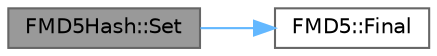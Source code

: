 digraph "FMD5Hash::Set"
{
 // INTERACTIVE_SVG=YES
 // LATEX_PDF_SIZE
  bgcolor="transparent";
  edge [fontname=Helvetica,fontsize=10,labelfontname=Helvetica,labelfontsize=10];
  node [fontname=Helvetica,fontsize=10,shape=box,height=0.2,width=0.4];
  rankdir="LR";
  Node1 [id="Node000001",label="FMD5Hash::Set",height=0.2,width=0.4,color="gray40", fillcolor="grey60", style="filled", fontcolor="black",tooltip="Set up the MD5 hash from a container."];
  Node1 -> Node2 [id="edge1_Node000001_Node000002",color="steelblue1",style="solid",tooltip=" "];
  Node2 [id="Node000002",label="FMD5::Final",height=0.2,width=0.4,color="grey40", fillcolor="white", style="filled",URL="$de/dcb/classFMD5.html#aaeb9f6a83eb8266ec1af72c56be5d161",tooltip="MD5 finalization."];
}
